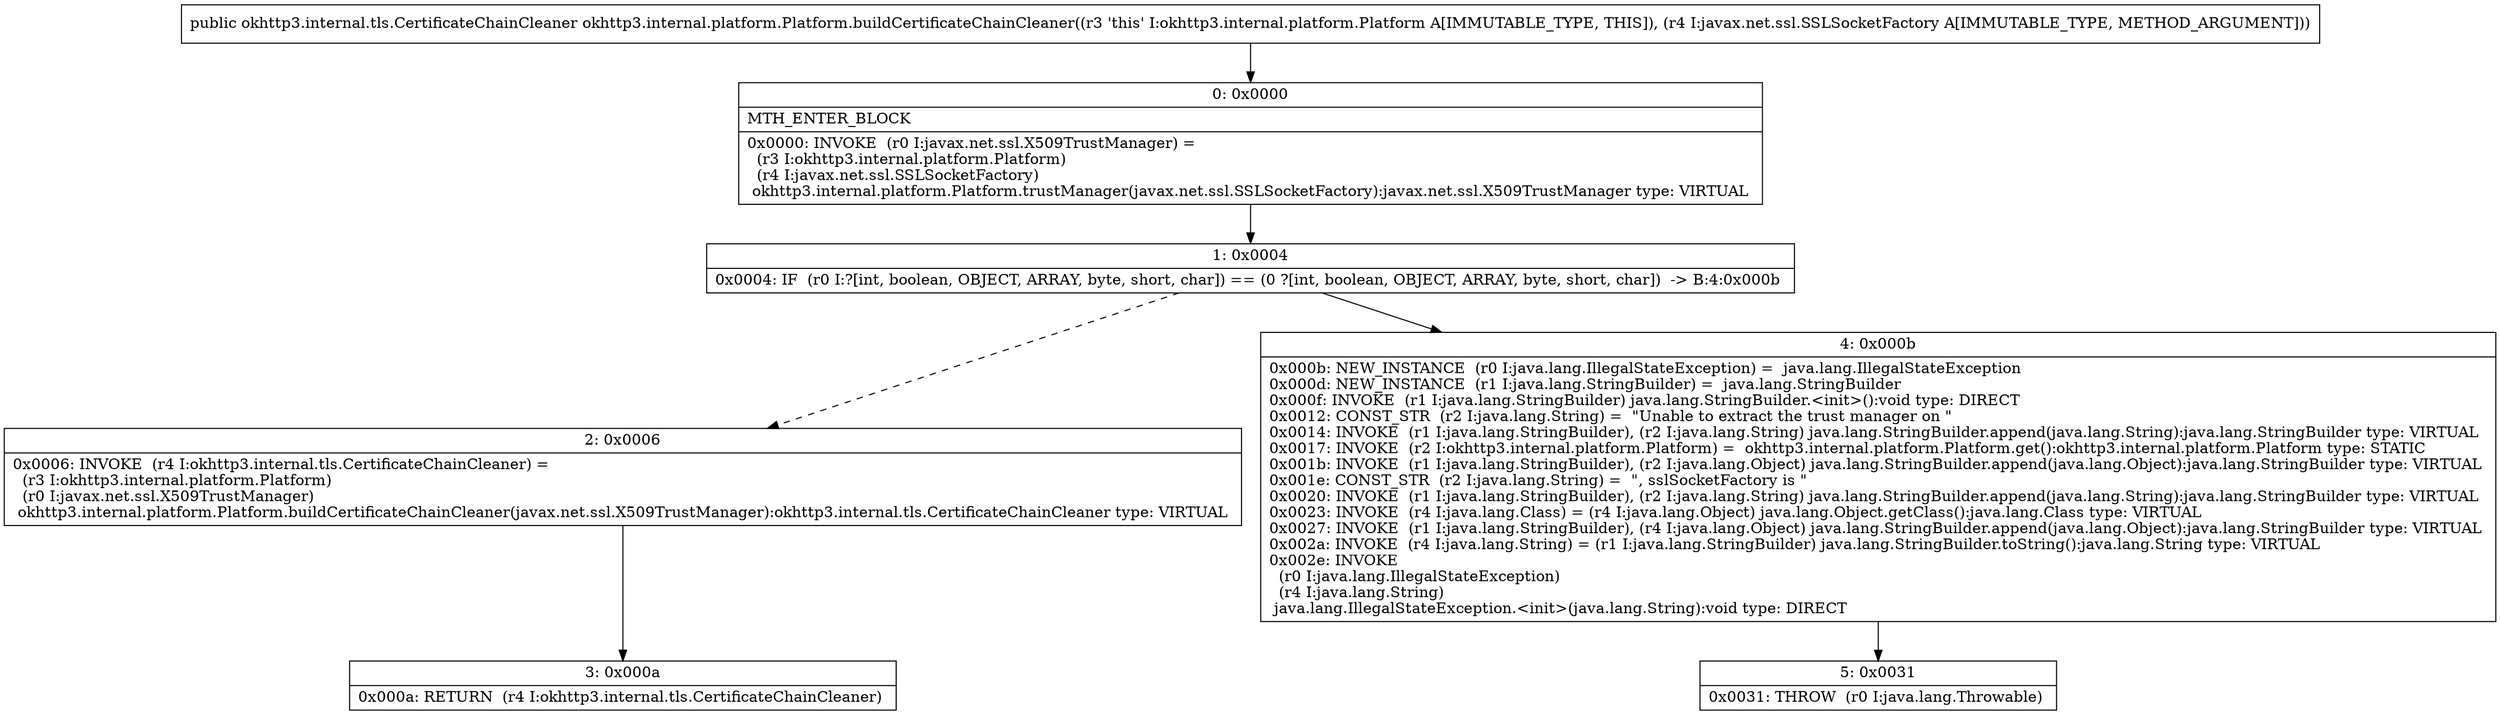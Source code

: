 digraph "CFG forokhttp3.internal.platform.Platform.buildCertificateChainCleaner(Ljavax\/net\/ssl\/SSLSocketFactory;)Lokhttp3\/internal\/tls\/CertificateChainCleaner;" {
Node_0 [shape=record,label="{0\:\ 0x0000|MTH_ENTER_BLOCK\l|0x0000: INVOKE  (r0 I:javax.net.ssl.X509TrustManager) = \l  (r3 I:okhttp3.internal.platform.Platform)\l  (r4 I:javax.net.ssl.SSLSocketFactory)\l okhttp3.internal.platform.Platform.trustManager(javax.net.ssl.SSLSocketFactory):javax.net.ssl.X509TrustManager type: VIRTUAL \l}"];
Node_1 [shape=record,label="{1\:\ 0x0004|0x0004: IF  (r0 I:?[int, boolean, OBJECT, ARRAY, byte, short, char]) == (0 ?[int, boolean, OBJECT, ARRAY, byte, short, char])  \-\> B:4:0x000b \l}"];
Node_2 [shape=record,label="{2\:\ 0x0006|0x0006: INVOKE  (r4 I:okhttp3.internal.tls.CertificateChainCleaner) = \l  (r3 I:okhttp3.internal.platform.Platform)\l  (r0 I:javax.net.ssl.X509TrustManager)\l okhttp3.internal.platform.Platform.buildCertificateChainCleaner(javax.net.ssl.X509TrustManager):okhttp3.internal.tls.CertificateChainCleaner type: VIRTUAL \l}"];
Node_3 [shape=record,label="{3\:\ 0x000a|0x000a: RETURN  (r4 I:okhttp3.internal.tls.CertificateChainCleaner) \l}"];
Node_4 [shape=record,label="{4\:\ 0x000b|0x000b: NEW_INSTANCE  (r0 I:java.lang.IllegalStateException) =  java.lang.IllegalStateException \l0x000d: NEW_INSTANCE  (r1 I:java.lang.StringBuilder) =  java.lang.StringBuilder \l0x000f: INVOKE  (r1 I:java.lang.StringBuilder) java.lang.StringBuilder.\<init\>():void type: DIRECT \l0x0012: CONST_STR  (r2 I:java.lang.String) =  \"Unable to extract the trust manager on \" \l0x0014: INVOKE  (r1 I:java.lang.StringBuilder), (r2 I:java.lang.String) java.lang.StringBuilder.append(java.lang.String):java.lang.StringBuilder type: VIRTUAL \l0x0017: INVOKE  (r2 I:okhttp3.internal.platform.Platform) =  okhttp3.internal.platform.Platform.get():okhttp3.internal.platform.Platform type: STATIC \l0x001b: INVOKE  (r1 I:java.lang.StringBuilder), (r2 I:java.lang.Object) java.lang.StringBuilder.append(java.lang.Object):java.lang.StringBuilder type: VIRTUAL \l0x001e: CONST_STR  (r2 I:java.lang.String) =  \", sslSocketFactory is \" \l0x0020: INVOKE  (r1 I:java.lang.StringBuilder), (r2 I:java.lang.String) java.lang.StringBuilder.append(java.lang.String):java.lang.StringBuilder type: VIRTUAL \l0x0023: INVOKE  (r4 I:java.lang.Class) = (r4 I:java.lang.Object) java.lang.Object.getClass():java.lang.Class type: VIRTUAL \l0x0027: INVOKE  (r1 I:java.lang.StringBuilder), (r4 I:java.lang.Object) java.lang.StringBuilder.append(java.lang.Object):java.lang.StringBuilder type: VIRTUAL \l0x002a: INVOKE  (r4 I:java.lang.String) = (r1 I:java.lang.StringBuilder) java.lang.StringBuilder.toString():java.lang.String type: VIRTUAL \l0x002e: INVOKE  \l  (r0 I:java.lang.IllegalStateException)\l  (r4 I:java.lang.String)\l java.lang.IllegalStateException.\<init\>(java.lang.String):void type: DIRECT \l}"];
Node_5 [shape=record,label="{5\:\ 0x0031|0x0031: THROW  (r0 I:java.lang.Throwable) \l}"];
MethodNode[shape=record,label="{public okhttp3.internal.tls.CertificateChainCleaner okhttp3.internal.platform.Platform.buildCertificateChainCleaner((r3 'this' I:okhttp3.internal.platform.Platform A[IMMUTABLE_TYPE, THIS]), (r4 I:javax.net.ssl.SSLSocketFactory A[IMMUTABLE_TYPE, METHOD_ARGUMENT])) }"];
MethodNode -> Node_0;
Node_0 -> Node_1;
Node_1 -> Node_2[style=dashed];
Node_1 -> Node_4;
Node_2 -> Node_3;
Node_4 -> Node_5;
}

